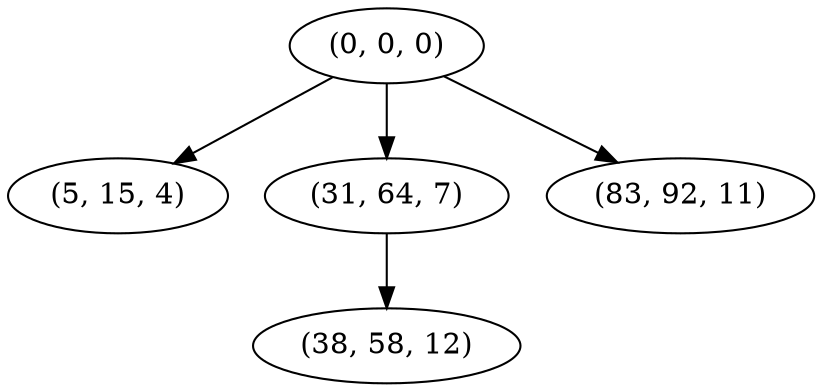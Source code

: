 digraph tree {
    "(0, 0, 0)";
    "(5, 15, 4)";
    "(31, 64, 7)";
    "(38, 58, 12)";
    "(83, 92, 11)";
    "(0, 0, 0)" -> "(5, 15, 4)";
    "(0, 0, 0)" -> "(31, 64, 7)";
    "(0, 0, 0)" -> "(83, 92, 11)";
    "(31, 64, 7)" -> "(38, 58, 12)";
}
